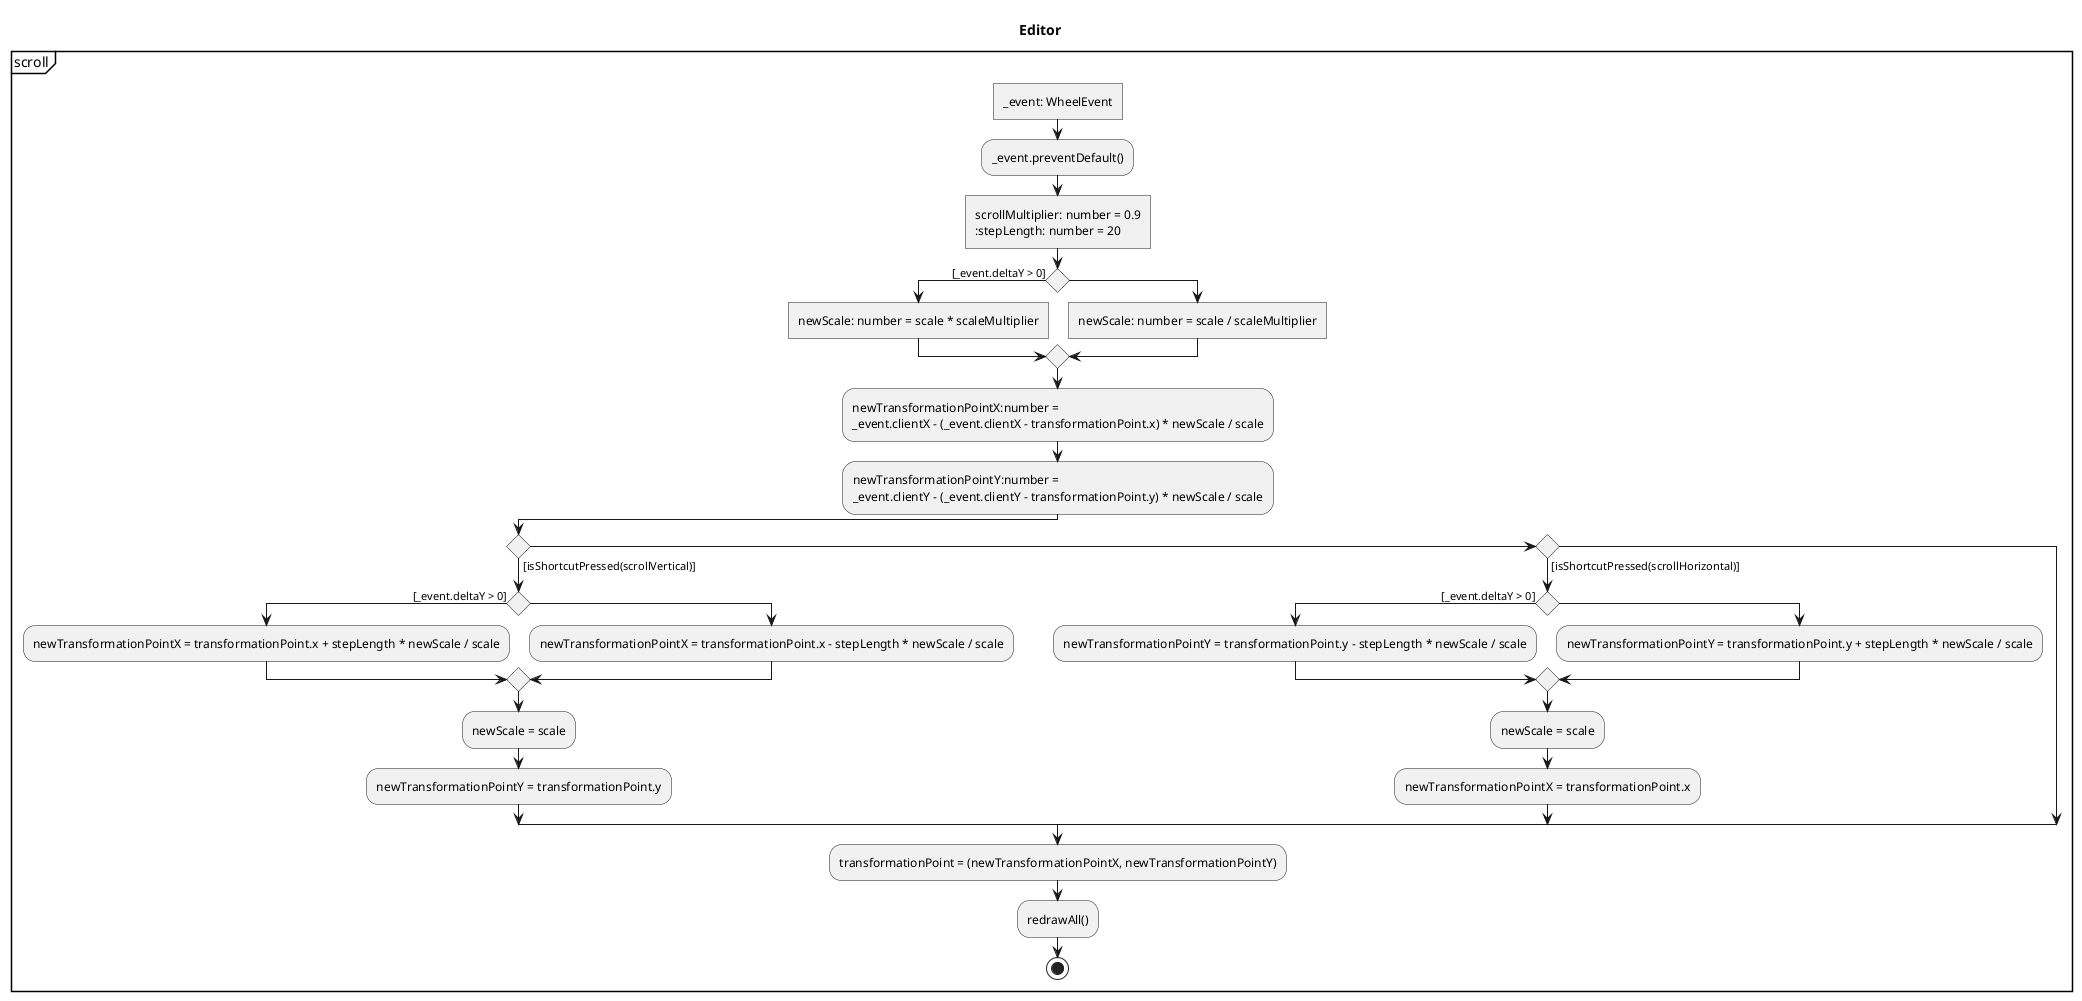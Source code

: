 @startuml Scroll
skinparam monochrome true

title Editor

partition scroll {
	:_event: WheelEvent]
	:_event.preventDefault();
	:scrollMultiplier: number = 0.9
	:stepLength: number = 20]
	if() then ([_event.deltaY > 0])
		:newScale: number = scale * scaleMultiplier]
	else 
		:newScale: number = scale / scaleMultiplier]
	endif

	:newTransformationPointX:number = 
	_event.clientX - (_event.clientX - transformationPoint.x) * newScale / scale;
	:newTransformationPointY:number = 
	_event.clientY - (_event.clientY - transformationPoint.y) * newScale / scale;


	if() then ([isShortcutPressed(scrollVertical)])
		if() then ([_event.deltaY > 0])
			:newTransformationPointX = transformationPoint.x + stepLength * newScale / scale;
		else 
			:newTransformationPointX = transformationPoint.x - stepLength * newScale / scale;
		endif
		:newScale = scale;
		:newTransformationPointY = transformationPoint.y;
	elseif() then ([isShortcutPressed(scrollHorizontal)])
		if() then ([_event.deltaY > 0])
			:newTransformationPointY = transformationPoint.y - stepLength * newScale / scale;
		else 
			:newTransformationPointY = transformationPoint.y + stepLength * newScale / scale;
		endif
		:newScale = scale;
		:newTransformationPointX = transformationPoint.x;
	endif

	:transformationPoint = (newTransformationPointX, newTransformationPointY);
	:redrawAll();
	stop 
}
@enduml

